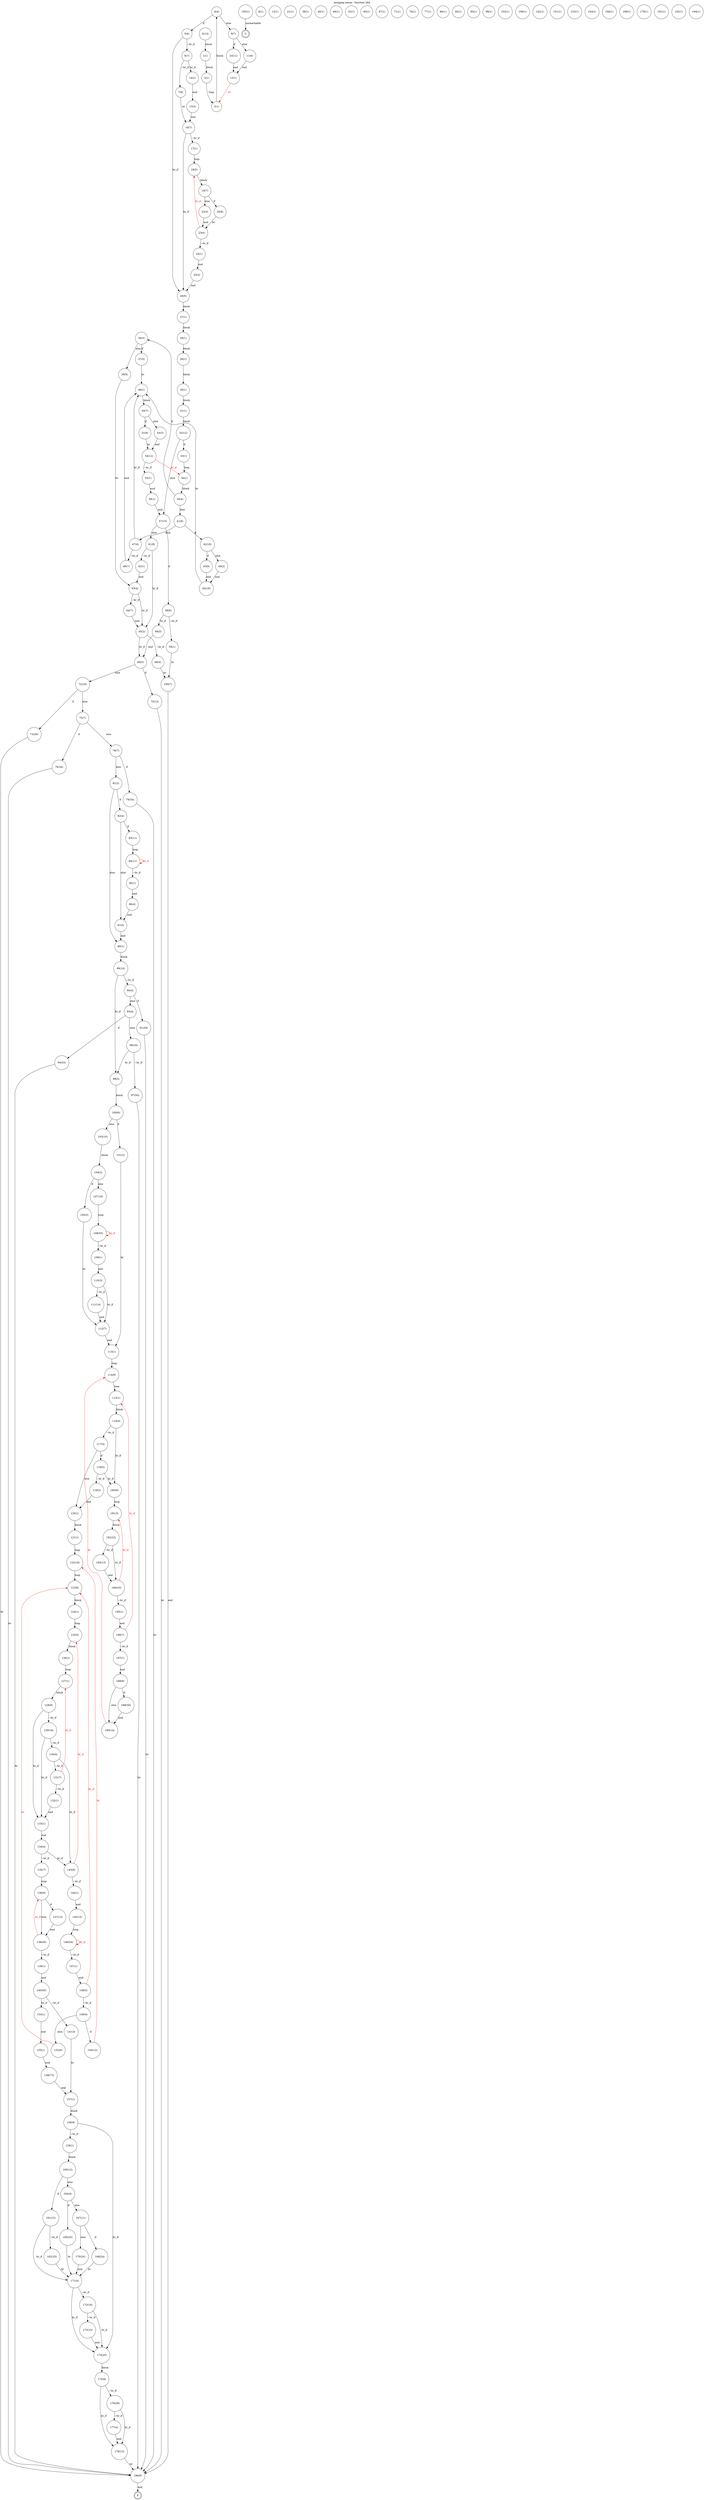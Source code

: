 digraph finite_state_machine {
    label = "mozjpeg.wasm - function 264"
    labelloc =  t
    labelfontsize = 16
    labelfontcolor = black
    labelfontname = "Helvetica"
    node [shape = doublecircle]; E U ;
node [shape=circle, fontcolor=black, style="", label="0(13)"]0
node [shape=circle, fontcolor=black, style="", label="1(1)"]1
node [shape=circle, fontcolor=black, style="", label="2(1)"]2
node [shape=circle, fontcolor=black, style="", label="3(1)"]3
node [shape=circle, fontcolor=black, style="", label="4(4)"]4
node [shape=circle, fontcolor=black, style="", label="5(4)"]5
node [shape=circle, fontcolor=black, style="", label="6(7)"]6
node [shape=circle, fontcolor=black, style="", label="7(8)"]7
node [shape=circle, fontcolor=black, style="", label="8(1)"]8
node [shape=circle, fontcolor=black, style="", label="9(7)"]9
node [shape=circle, fontcolor=black, style="", label="10(11)"]10
node [shape=circle, fontcolor=black, style="", label="11(6)"]11
node [shape=circle, fontcolor=black, style="", label="12(1)"]12
node [shape=circle, fontcolor=black, style="", label="13(1)"]13
node [shape=circle, fontcolor=black, style="", label="14(1)"]14
node [shape=circle, fontcolor=black, style="", label="15(3)"]15
node [shape=circle, fontcolor=black, style="", label="16(7)"]16
node [shape=circle, fontcolor=black, style="", label="17(1)"]17
node [shape=circle, fontcolor=black, style="", label="18(5)"]18
node [shape=circle, fontcolor=black, style="", label="19(7)"]19
node [shape=circle, fontcolor=black, style="", label="20(8)"]20
node [shape=circle, fontcolor=black, style="", label="21(1)"]21
node [shape=circle, fontcolor=black, style="", label="22(3)"]22
node [shape=circle, fontcolor=black, style="", label="23(4)"]23
node [shape=circle, fontcolor=black, style="", label="24(1)"]24
node [shape=circle, fontcolor=black, style="", label="25(3)"]25
node [shape=circle, fontcolor=black, style="", label="26(5)"]26
node [shape=circle, fontcolor=black, style="", label="27(1)"]27
node [shape=circle, fontcolor=black, style="", label="28(1)"]28
node [shape=circle, fontcolor=black, style="", label="29(1)"]29
node [shape=circle, fontcolor=black, style="", label="30(1)"]30
node [shape=circle, fontcolor=black, style="", label="31(1)"]31
node [shape=circle, fontcolor=black, style="", label="32(12)"]32
node [shape=circle, fontcolor=black, style="", label="33(1)"]33
node [shape=circle, fontcolor=black, style="", label="34(1)"]34
node [shape=circle, fontcolor=black, style="", label="35(4)"]35
node [shape=circle, fontcolor=black, style="", label="36(3)"]36
node [shape=circle, fontcolor=black, style="", label="37(5)"]37
node [shape=circle, fontcolor=black, style="", label="38(1)"]38
node [shape=circle, fontcolor=black, style="", label="39(5)"]39
node [shape=circle, fontcolor=black, style="", label="40(1)"]40
node [shape=circle, fontcolor=black, style="", label="41(8)"]41
node [shape=circle, fontcolor=black, style="", label="42(18)"]42
node [shape=circle, fontcolor=black, style="", label="43(9)"]43
node [shape=circle, fontcolor=black, style="", label="44(2)"]44
node [shape=circle, fontcolor=black, style="", label="45(19)"]45
node [shape=circle, fontcolor=black, style="", label="46(1)"]46
node [shape=circle, fontcolor=black, style="", label="47(4)"]47
node [shape=circle, fontcolor=black, style="", label="48(7)"]48
node [shape=circle, fontcolor=black, style="", label="49(1)"]49
node [shape=circle, fontcolor=black, style="", label="50(7)"]50
node [shape=circle, fontcolor=black, style="", label="51(8)"]51
node [shape=circle, fontcolor=black, style="", label="52(1)"]52
node [shape=circle, fontcolor=black, style="", label="53(3)"]53
node [shape=circle, fontcolor=black, style="", label="54(12)"]54
node [shape=circle, fontcolor=black, style="", label="55(1)"]55
node [shape=circle, fontcolor=black, style="", label="56(1)"]56
node [shape=circle, fontcolor=black, style="", label="57(15)"]57
node [shape=circle, fontcolor=black, style="", label="58(6)"]58
node [shape=circle, fontcolor=black, style="", label="59(1)"]59
node [shape=circle, fontcolor=black, style="", label="60(1)"]60
node [shape=circle, fontcolor=black, style="", label="61(8)"]61
node [shape=circle, fontcolor=black, style="", label="62(1)"]62
node [shape=circle, fontcolor=black, style="", label="63(4)"]63
node [shape=circle, fontcolor=black, style="", label="64(7)"]64
node [shape=circle, fontcolor=black, style="", label="65(2)"]65
node [shape=circle, fontcolor=black, style="", label="66(4)"]66
node [shape=circle, fontcolor=black, style="", label="67(1)"]67
node [shape=circle, fontcolor=black, style="", label="68(5)"]68
node [shape=circle, fontcolor=black, style="", label="69(5)"]69
node [shape=circle, fontcolor=black, style="", label="70(12)"]70
node [shape=circle, fontcolor=black, style="", label="71(1)"]71
node [shape=circle, fontcolor=black, style="", label="72(18)"]72
node [shape=circle, fontcolor=black, style="", label="73(28)"]73
node [shape=circle, fontcolor=black, style="", label="74(1)"]74
node [shape=circle, fontcolor=black, style="", label="75(7)"]75
node [shape=circle, fontcolor=black, style="", label="76(34)"]76
node [shape=circle, fontcolor=black, style="", label="77(1)"]77
node [shape=circle, fontcolor=black, style="", label="78(7)"]78
node [shape=circle, fontcolor=black, style="", label="79(34)"]79
node [shape=circle, fontcolor=black, style="", label="80(1)"]80
node [shape=circle, fontcolor=black, style="", label="81(2)"]81
node [shape=circle, fontcolor=black, style="", label="82(4)"]82
node [shape=circle, fontcolor=black, style="", label="83(11)"]83
node [shape=circle, fontcolor=black, style="", label="84(11)"]84
node [shape=circle, fontcolor=black, style="", label="85(1)"]85
node [shape=circle, fontcolor=black, style="", label="86(4)"]86
node [shape=circle, fontcolor=black, style="", label="87(5)"]87
node [shape=circle, fontcolor=black, style="", label="88(1)"]88
node [shape=circle, fontcolor=black, style="", label="89(14)"]89
node [shape=circle, fontcolor=black, style="", label="90(4)"]90
node [shape=circle, fontcolor=black, style="", label="91(29)"]91
node [shape=circle, fontcolor=black, style="", label="92(1)"]92
node [shape=circle, fontcolor=black, style="", label="93(4)"]93
node [shape=circle, fontcolor=black, style="", label="94(53)"]94
node [shape=circle, fontcolor=black, style="", label="95(1)"]95
node [shape=circle, fontcolor=black, style="", label="96(18)"]96
node [shape=circle, fontcolor=black, style="", label="97(50)"]97
node [shape=circle, fontcolor=black, style="", label="98(1)"]98
node [shape=circle, fontcolor=black, style="", label="99(3)"]99
node [shape=circle, fontcolor=black, style="", label="100(6)"]100
node [shape=circle, fontcolor=black, style="", label="101(3)"]101
node [shape=circle, fontcolor=black, style="", label="102(1)"]102
node [shape=circle, fontcolor=black, style="", label="103(10)"]103
node [shape=circle, fontcolor=black, style="", label="104(3)"]104
node [shape=circle, fontcolor=black, style="", label="105(5)"]105
node [shape=circle, fontcolor=black, style="", label="106(1)"]106
node [shape=circle, fontcolor=black, style="", label="107(19)"]107
node [shape=circle, fontcolor=black, style="", label="108(55)"]108
node [shape=circle, fontcolor=black, style="", label="109(1)"]109
node [shape=circle, fontcolor=black, style="", label="110(3)"]110
node [shape=circle, fontcolor=black, style="", label="111(14)"]111
node [shape=circle, fontcolor=black, style="", label="112(7)"]112
node [shape=circle, fontcolor=black, style="", label="113(1)"]113
node [shape=circle, fontcolor=black, style="", label="114(9)"]114
node [shape=circle, fontcolor=black, style="", label="115(1)"]115
node [shape=circle, fontcolor=black, style="", label="116(4)"]116
node [shape=circle, fontcolor=black, style="", label="117(4)"]117
node [shape=circle, fontcolor=black, style="", label="118(5)"]118
node [shape=circle, fontcolor=black, style="", label="119(3)"]119
node [shape=circle, fontcolor=black, style="", label="120(1)"]120
node [shape=circle, fontcolor=black, style="", label="121(1)"]121
node [shape=circle, fontcolor=black, style="", label="122(19)"]122
node [shape=circle, fontcolor=black, style="", label="123(8)"]123
node [shape=circle, fontcolor=black, style="", label="124(1)"]124
node [shape=circle, fontcolor=black, style="", label="125(5)"]125
node [shape=circle, fontcolor=black, style="", label="126(1)"]126
node [shape=circle, fontcolor=black, style="", label="127(1)"]127
node [shape=circle, fontcolor=black, style="", label="128(9)"]128
node [shape=circle, fontcolor=black, style="", label="129(18)"]129
node [shape=circle, fontcolor=black, style="", label="130(4)"]130
node [shape=circle, fontcolor=black, style="", label="131(7)"]131
node [shape=circle, fontcolor=black, style="", label="132(1)"]132
node [shape=circle, fontcolor=black, style="", label="133(1)"]133
node [shape=circle, fontcolor=black, style="", label="134(4)"]134
node [shape=circle, fontcolor=black, style="", label="135(7)"]135
node [shape=circle, fontcolor=black, style="", label="136(9)"]136
node [shape=circle, fontcolor=black, style="", label="137(13)"]137
node [shape=circle, fontcolor=black, style="", label="138(45)"]138
node [shape=circle, fontcolor=black, style="", label="139(1)"]139
node [shape=circle, fontcolor=black, style="", label="140(45)"]140
node [shape=circle, fontcolor=black, style="", label="141(3)"]141
node [shape=circle, fontcolor=black, style="", label="142(1)"]142
node [shape=circle, fontcolor=black, style="", label="143(9)"]143
node [shape=circle, fontcolor=black, style="", label="144(1)"]144
node [shape=circle, fontcolor=black, style="", label="145(15)"]145
node [shape=circle, fontcolor=black, style="", label="146(54)"]146
node [shape=circle, fontcolor=black, style="", label="147(1)"]147
node [shape=circle, fontcolor=black, style="", label="148(3)"]148
node [shape=circle, fontcolor=black, style="", label="149(4)"]149
node [shape=circle, fontcolor=black, style="", label="150(12)"]150
node [shape=circle, fontcolor=black, style="", label="151(1)"]151
node [shape=circle, fontcolor=black, style="", label="152(9)"]152
node [shape=circle, fontcolor=black, style="", label="153(1)"]153
node [shape=circle, fontcolor=black, style="", label="154(1)"]154
node [shape=circle, fontcolor=black, style="", label="155(1)"]155
node [shape=circle, fontcolor=black, style="", label="156(73)"]156
node [shape=circle, fontcolor=black, style="", label="157(1)"]157
node [shape=circle, fontcolor=black, style="", label="158(9)"]158
node [shape=circle, fontcolor=black, style="", label="159(1)"]159
node [shape=circle, fontcolor=black, style="", label="160(12)"]160
node [shape=circle, fontcolor=black, style="", label="161(12)"]161
node [shape=circle, fontcolor=black, style="", label="162(25)"]162
node [shape=circle, fontcolor=black, style="", label="163(1)"]163
node [shape=circle, fontcolor=black, style="", label="164(4)"]164
node [shape=circle, fontcolor=black, style="", label="165(25)"]165
node [shape=circle, fontcolor=black, style="", label="166(1)"]166
node [shape=circle, fontcolor=black, style="", label="167(11)"]167
node [shape=circle, fontcolor=black, style="", label="168(24)"]168
node [shape=circle, fontcolor=black, style="", label="169(1)"]169
node [shape=circle, fontcolor=black, style="", label="170(24)"]170
node [shape=circle, fontcolor=black, style="", label="171(4)"]171
node [shape=circle, fontcolor=black, style="", label="172(16)"]172
node [shape=circle, fontcolor=black, style="", label="173(15)"]173
node [shape=circle, fontcolor=black, style="", label="174(25)"]174
node [shape=circle, fontcolor=black, style="", label="175(8)"]175
node [shape=circle, fontcolor=black, style="", label="176(59)"]176
node [shape=circle, fontcolor=black, style="", label="177(4)"]177
node [shape=circle, fontcolor=black, style="", label="178(13)"]178
node [shape=circle, fontcolor=black, style="", label="179(1)"]179
node [shape=circle, fontcolor=black, style="", label="180(9)"]180
node [shape=circle, fontcolor=black, style="", label="181(3)"]181
node [shape=circle, fontcolor=black, style="", label="182(22)"]182
node [shape=circle, fontcolor=black, style="", label="183(13)"]183
node [shape=circle, fontcolor=black, style="", label="184(33)"]184
node [shape=circle, fontcolor=black, style="", label="185(1)"]185
node [shape=circle, fontcolor=black, style="", label="186(7)"]186
node [shape=circle, fontcolor=black, style="", label="187(1)"]187
node [shape=circle, fontcolor=black, style="", label="188(9)"]188
node [shape=circle, fontcolor=black, style="", label="189(30)"]189
node [shape=circle, fontcolor=black, style="", label="190(14)"]190
node [shape=circle, fontcolor=black, style="", label="191(1)"]191
node [shape=circle, fontcolor=black, style="", label="192(1)"]192
node [shape=circle, fontcolor=black, style="", label="193(1)"]193
node [shape=circle, fontcolor=black, style="", label="194(1)"]194
node [shape=circle, fontcolor=black, style="", label="195(7)"]195
node [shape=circle, fontcolor=black, style="", label="196(9)"]196
node [shape=circle, fontcolor=black, style="", label="E"]E
node [shape=circle, fontcolor=black, style="", label="U"]U
    0 -> 1[label="block"];
    1 -> 2[label="block"];
    2 -> 3[label="loop"];
    3 -> 4[label="block"];
    4 -> 5[label="if"];
    4 -> 9[label="else"];
    5 -> 6[label="~br_if"];
    5 -> 26[label="br_if"];
    6 -> 7[label="~br_if"];
    6 -> 14[label="br_if"];
    7 -> 16[label="br"];
    9 -> 10[label="if"];
    9 -> 11[label="else"];
    10 -> 12[label="end"];
    11 -> 12[label="end"];
    12 -> 3[color="red" fontcolor="red" label="br"];
    14 -> 15[label="end"];
    15 -> 16[label="end"];
    16 -> 17[label="~br_if"];
    16 -> 26[label="br_if"];
    17 -> 18[label="loop"];
    18 -> 19[label="block"];
    19 -> 20[label="if"];
    19 -> 22[label="else"];
    20 -> 23[label="br"];
    22 -> 23[label="end"];
    23 -> 24[label="~br_if"];
    23 -> 18[color="red" fontcolor="red" label="br_if"];
    24 -> 25[label="end"];
    25 -> 26[label="end"];
    26 -> 27[label="block"];
    27 -> 28[label="block"];
    28 -> 29[label="block"];
    29 -> 30[label="block"];
    30 -> 31[label="block"];
    31 -> 32[label="block"];
    32 -> 33[label="if"];
    32 -> 57[label="else"];
    33 -> 34[label="loop"];
    34 -> 35[label="block"];
    35 -> 36[label="if"];
    35 -> 41[label="else"];
    36 -> 37[label="if"];
    36 -> 39[label="else"];
    37 -> 49[label="br"];
    39 -> 63[label="br"];
    41 -> 42[label="if"];
    41 -> 47[label="else"];
    42 -> 43[label="if"];
    42 -> 44[label="else"];
    43 -> 45[label="end"];
    44 -> 45[label="end"];
    45 -> 49[label="br"];
    47 -> 48[label="~br_if"];
    47 -> 49[label="br_if"];
    48 -> 49[label="end"];
    49 -> 50[label="block"];
    50 -> 51[label="if"];
    50 -> 53[label="else"];
    51 -> 54[label="br"];
    53 -> 54[label="end"];
    54 -> 55[label="~br_if"];
    54 -> 34[color="red" fontcolor="red" label="br_if"];
    55 -> 56[label="end"];
    56 -> 57[label="end"];
    57 -> 58[label="if"];
    57 -> 61[label="else"];
    58 -> 59[label="~br_if"];
    58 -> 68[label="br_if"];
    59 -> 195[label="br"];
    61 -> 62[label="~br_if"];
    61 -> 65[label="br_if"];
    62 -> 63[label="end"];
    63 -> 64[label="~br_if"];
    63 -> 65[label="br_if"];
    64 -> 65[label="end"];
    65 -> 66[label="~br_if"];
    65 -> 69[label="br_if"];
    66 -> 195[label="br"];
    68 -> 69[label="end"];
    69 -> 70[label="if"];
    69 -> 72[label="else"];
    70 -> 196[label="br"];
    72 -> 73[label="if"];
    72 -> 75[label="else"];
    73 -> 196[label="br"];
    75 -> 76[label="if"];
    75 -> 78[label="else"];
    76 -> 196[label="br"];
    78 -> 79[label="if"];
    78 -> 81[label="else"];
    79 -> 196[label="br"];
    81 -> 82[label="if"];
    81 -> 88[label="else"];
    82 -> 83[label="if"];
    82 -> 87[label="else"];
    83 -> 84[label="loop"];
    84 -> 85[label="~br_if"];
    84 -> 84[color="red" fontcolor="red" label="br_if"];
    85 -> 86[label="end"];
    86 -> 87[label="end"];
    87 -> 88[label="end"];
    88 -> 89[label="block"];
    89 -> 90[label="~br_if"];
    89 -> 99[label="br_if"];
    90 -> 91[label="if"];
    90 -> 93[label="else"];
    91 -> 196[label="br"];
    93 -> 94[label="if"];
    93 -> 96[label="else"];
    94 -> 196[label="br"];
    96 -> 97[label="~br_if"];
    96 -> 99[label="br_if"];
    97 -> 196[label="br"];
    99 -> 100[label="block"];
    100 -> 101[label="if"];
    100 -> 103[label="else"];
    101 -> 113[label="br"];
    103 -> 104[label="block"];
    104 -> 105[label="if"];
    104 -> 107[label="else"];
    105 -> 112[label="br"];
    107 -> 108[label="loop"];
    108 -> 109[label="~br_if"];
    108 -> 108[color="red" fontcolor="red" label="br_if"];
    109 -> 110[label="end"];
    110 -> 111[label="~br_if"];
    110 -> 112[label="br_if"];
    111 -> 112[label="end"];
    112 -> 113[label="end"];
    113 -> 114[label="loop"];
    114 -> 115[label="loop"];
    115 -> 116[label="block"];
    116 -> 117[label="~br_if"];
    116 -> 180[label="br_if"];
    117 -> 118[label="if"];
    117 -> 120[label="else"];
    118 -> 119[label="~br_if"];
    118 -> 180[label="br_if"];
    119 -> 120[label="end"];
    120 -> 121[label="block"];
    121 -> 122[label="loop"];
    122 -> 123[label="loop"];
    123 -> 124[label="block"];
    124 -> 125[label="loop"];
    125 -> 126[label="block"];
    126 -> 127[label="loop"];
    127 -> 128[label="block"];
    128 -> 129[label="~br_if"];
    128 -> 133[label="br_if"];
    129 -> 130[label="~br_if"];
    129 -> 133[label="br_if"];
    130 -> 131[label="~br_if"];
    130 -> 143[label="br_if"];
    131 -> 132[label="~br_if"];
    131 -> 127[color="red" fontcolor="red" label="br_if"];
    132 -> 133[label="end"];
    133 -> 134[label="end"];
    134 -> 135[label="~br_if"];
    134 -> 143[label="br_if"];
    135 -> 136[label="loop"];
    136 -> 137[label="if"];
    136 -> 138[label="else"];
    137 -> 138[label="end"];
    138 -> 139[label="~br_if"];
    138 -> 136[color="red" fontcolor="red" label="br_if"];
    139 -> 140[label="end"];
    140 -> 141[label="~br_if"];
    140 -> 154[label="br_if"];
    141 -> 157[label="br"];
    143 -> 144[label="~br_if"];
    143 -> 125[color="red" fontcolor="red" label="br_if"];
    144 -> 145[label="end"];
    145 -> 146[label="loop"];
    146 -> 147[label="~br_if"];
    146 -> 146[color="red" fontcolor="red" label="br_if"];
    147 -> 148[label="end"];
    148 -> 149[label="~br_if"];
    148 -> 123[color="red" fontcolor="red" label="br_if"];
    149 -> 150[label="if"];
    149 -> 152[label="else"];
    150 -> 122[color="red" fontcolor="red" label="br"];
    152 -> 123[color="red" fontcolor="red" label="br"];
    154 -> 155[label="end"];
    155 -> 156[label="end"];
    156 -> 157[label="end"];
    157 -> 158[label="block"];
    158 -> 159[label="~br_if"];
    158 -> 174[label="br_if"];
    159 -> 160[label="block"];
    160 -> 161[label="if"];
    160 -> 164[label="else"];
    161 -> 162[label="~br_if"];
    161 -> 171[label="br_if"];
    162 -> 171[label="br"];
    164 -> 165[label="if"];
    164 -> 167[label="else"];
    165 -> 171[label="br"];
    167 -> 168[label="if"];
    167 -> 170[label="else"];
    168 -> 171[label="br"];
    170 -> 171[label="end"];
    171 -> 172[label="~br_if"];
    171 -> 174[label="br_if"];
    172 -> 173[label="~br_if"];
    172 -> 174[label="br_if"];
    173 -> 174[label="end"];
    174 -> 175[label="block"];
    175 -> 176[label="~br_if"];
    175 -> 178[label="br_if"];
    176 -> 177[label="~br_if"];
    176 -> 178[label="br_if"];
    177 -> 178[label="end"];
    178 -> 196[label="br"];
    180 -> 181[label="loop"];
    181 -> 182[label="block"];
    182 -> 183[label="~br_if"];
    182 -> 184[label="br_if"];
    183 -> 184[label="end"];
    184 -> 185[label="~br_if"];
    184 -> 181[color="red" fontcolor="red" label="br_if"];
    185 -> 186[label="end"];
    186 -> 187[label="~br_if"];
    186 -> 115[color="red" fontcolor="red" label="br_if"];
    187 -> 188[label="end"];
    188 -> 189[label="if"];
    188 -> 190[label="else"];
    189 -> 190[label="end"];
    190 -> 114[color="red" fontcolor="red" label="br"];
    193 -> U[label="unreachable"];
    195 -> 196[label="end"];
    196 -> E[label="end"];
}
